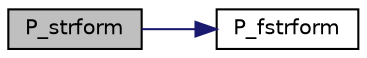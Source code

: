 digraph "P_strform"
{
  edge [fontname="Helvetica",fontsize="10",labelfontname="Helvetica",labelfontsize="10"];
  node [fontname="Helvetica",fontsize="10",shape=record];
  rankdir="LR";
  Node740 [label="P_strform",height=0.2,width=0.4,color="black", fillcolor="grey75", style="filled", fontcolor="black"];
  Node740 -> Node741 [color="midnightblue",fontsize="10",style="solid",fontname="Helvetica"];
  Node741 [label="P_fstrform",height=0.2,width=0.4,color="black", fillcolor="white", style="filled",URL="$FreeRTOS_2atlast_8c.html#ad38f1048c1edbb54b504acfb45876776"];
}

